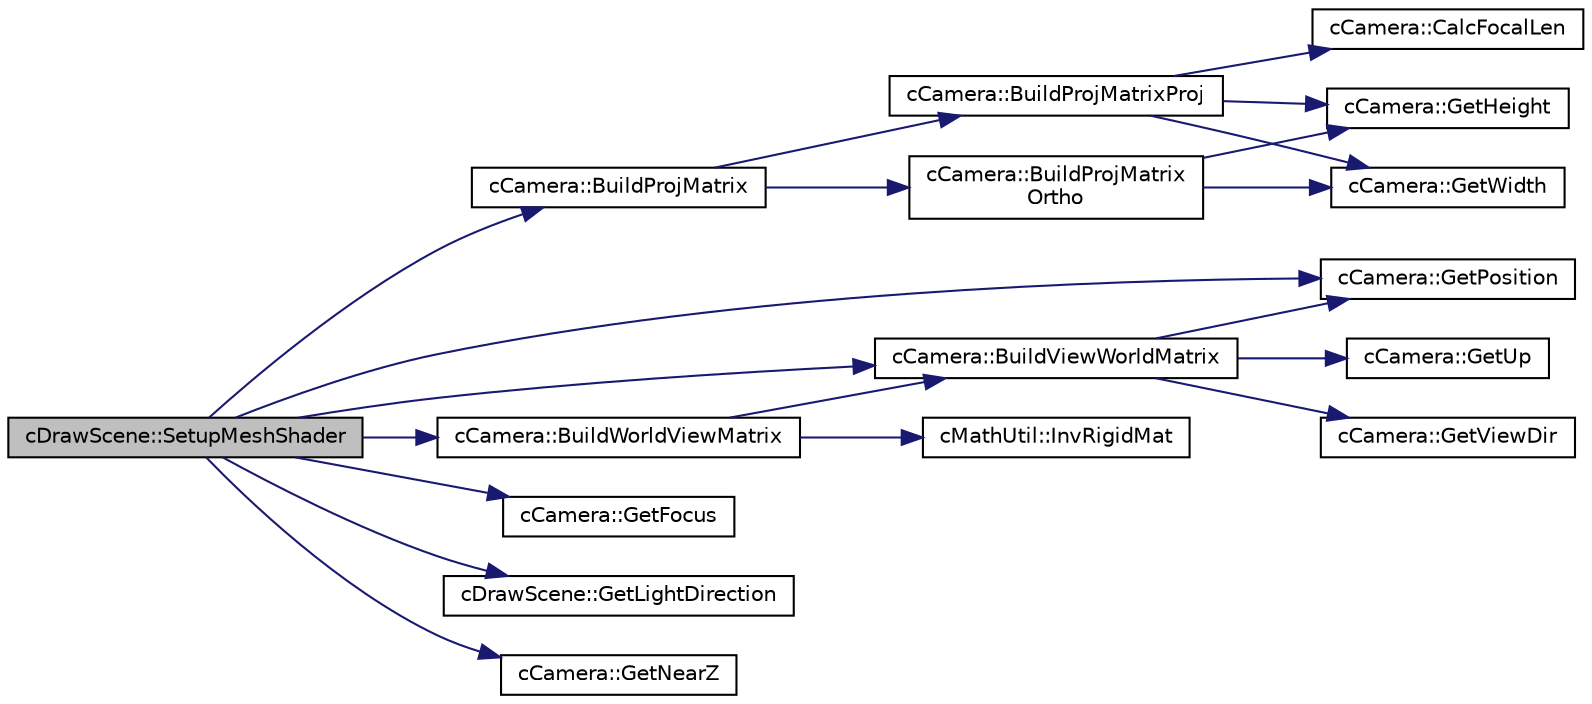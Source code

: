 digraph "cDrawScene::SetupMeshShader"
{
 // LATEX_PDF_SIZE
  edge [fontname="Helvetica",fontsize="10",labelfontname="Helvetica",labelfontsize="10"];
  node [fontname="Helvetica",fontsize="10",shape=record];
  rankdir="LR";
  Node1 [label="cDrawScene::SetupMeshShader",height=0.2,width=0.4,color="black", fillcolor="grey75", style="filled", fontcolor="black",tooltip=" "];
  Node1 -> Node2 [color="midnightblue",fontsize="10",style="solid",fontname="Helvetica"];
  Node2 [label="cCamera::BuildProjMatrix",height=0.2,width=0.4,color="black", fillcolor="white", style="filled",URL="$classc_camera.html#af41ae01c1089d2d5cacab59dacadc238",tooltip=" "];
  Node2 -> Node3 [color="midnightblue",fontsize="10",style="solid",fontname="Helvetica"];
  Node3 [label="cCamera::BuildProjMatrix\lOrtho",height=0.2,width=0.4,color="black", fillcolor="white", style="filled",URL="$classc_camera.html#aa5a68edc6a365e84944a24be74f9f299",tooltip=" "];
  Node3 -> Node4 [color="midnightblue",fontsize="10",style="solid",fontname="Helvetica"];
  Node4 [label="cCamera::GetHeight",height=0.2,width=0.4,color="black", fillcolor="white", style="filled",URL="$classc_camera.html#aa919c339ff1ddcba1d9e82196674f1a5",tooltip=" "];
  Node3 -> Node5 [color="midnightblue",fontsize="10",style="solid",fontname="Helvetica"];
  Node5 [label="cCamera::GetWidth",height=0.2,width=0.4,color="black", fillcolor="white", style="filled",URL="$classc_camera.html#ae7dfa3e815f4ddd27b2cb32203b65f21",tooltip=" "];
  Node2 -> Node6 [color="midnightblue",fontsize="10",style="solid",fontname="Helvetica"];
  Node6 [label="cCamera::BuildProjMatrixProj",height=0.2,width=0.4,color="black", fillcolor="white", style="filled",URL="$classc_camera.html#a6aec6b9d16fe669aae32ddb66fea7aa4",tooltip=" "];
  Node6 -> Node7 [color="midnightblue",fontsize="10",style="solid",fontname="Helvetica"];
  Node7 [label="cCamera::CalcFocalLen",height=0.2,width=0.4,color="black", fillcolor="white", style="filled",URL="$classc_camera.html#a33d9028e3969342e0a61d68dc57c8e08",tooltip=" "];
  Node6 -> Node4 [color="midnightblue",fontsize="10",style="solid",fontname="Helvetica"];
  Node6 -> Node5 [color="midnightblue",fontsize="10",style="solid",fontname="Helvetica"];
  Node1 -> Node8 [color="midnightblue",fontsize="10",style="solid",fontname="Helvetica"];
  Node8 [label="cCamera::BuildViewWorldMatrix",height=0.2,width=0.4,color="black", fillcolor="white", style="filled",URL="$classc_camera.html#abb1c165a7d29540124f7f6a44237a2a7",tooltip=" "];
  Node8 -> Node9 [color="midnightblue",fontsize="10",style="solid",fontname="Helvetica"];
  Node9 [label="cCamera::GetPosition",height=0.2,width=0.4,color="black", fillcolor="white", style="filled",URL="$classc_camera.html#ae717c0a2129047f1fc0a8860237056ae",tooltip=" "];
  Node8 -> Node10 [color="midnightblue",fontsize="10",style="solid",fontname="Helvetica"];
  Node10 [label="cCamera::GetUp",height=0.2,width=0.4,color="black", fillcolor="white", style="filled",URL="$classc_camera.html#a4354ae3977ba3b516cec0b7be3a3400b",tooltip=" "];
  Node8 -> Node11 [color="midnightblue",fontsize="10",style="solid",fontname="Helvetica"];
  Node11 [label="cCamera::GetViewDir",height=0.2,width=0.4,color="black", fillcolor="white", style="filled",URL="$classc_camera.html#afb9647bf9c336ce8b545bfb5b7ed80ce",tooltip=" "];
  Node1 -> Node12 [color="midnightblue",fontsize="10",style="solid",fontname="Helvetica"];
  Node12 [label="cCamera::BuildWorldViewMatrix",height=0.2,width=0.4,color="black", fillcolor="white", style="filled",URL="$classc_camera.html#a1a80f5e092b4fda59de01674378d13fe",tooltip=" "];
  Node12 -> Node8 [color="midnightblue",fontsize="10",style="solid",fontname="Helvetica"];
  Node12 -> Node13 [color="midnightblue",fontsize="10",style="solid",fontname="Helvetica"];
  Node13 [label="cMathUtil::InvRigidMat",height=0.2,width=0.4,color="black", fillcolor="white", style="filled",URL="$classc_math_util.html#a3f41c4c7db3fc5d2bfe3ab3069a0a5cf",tooltip=" "];
  Node1 -> Node14 [color="midnightblue",fontsize="10",style="solid",fontname="Helvetica"];
  Node14 [label="cCamera::GetFocus",height=0.2,width=0.4,color="black", fillcolor="white", style="filled",URL="$classc_camera.html#a0aa751bcd1e56af7c9ce41fd9ee297e1",tooltip=" "];
  Node1 -> Node15 [color="midnightblue",fontsize="10",style="solid",fontname="Helvetica"];
  Node15 [label="cDrawScene::GetLightDirection",height=0.2,width=0.4,color="black", fillcolor="white", style="filled",URL="$classc_draw_scene.html#abfe362ae4fa082649297f67e17c58588",tooltip=" "];
  Node1 -> Node16 [color="midnightblue",fontsize="10",style="solid",fontname="Helvetica"];
  Node16 [label="cCamera::GetNearZ",height=0.2,width=0.4,color="black", fillcolor="white", style="filled",URL="$classc_camera.html#a4fde6b6d7814efa6d01f737d9e4af54e",tooltip=" "];
  Node1 -> Node9 [color="midnightblue",fontsize="10",style="solid",fontname="Helvetica"];
}
